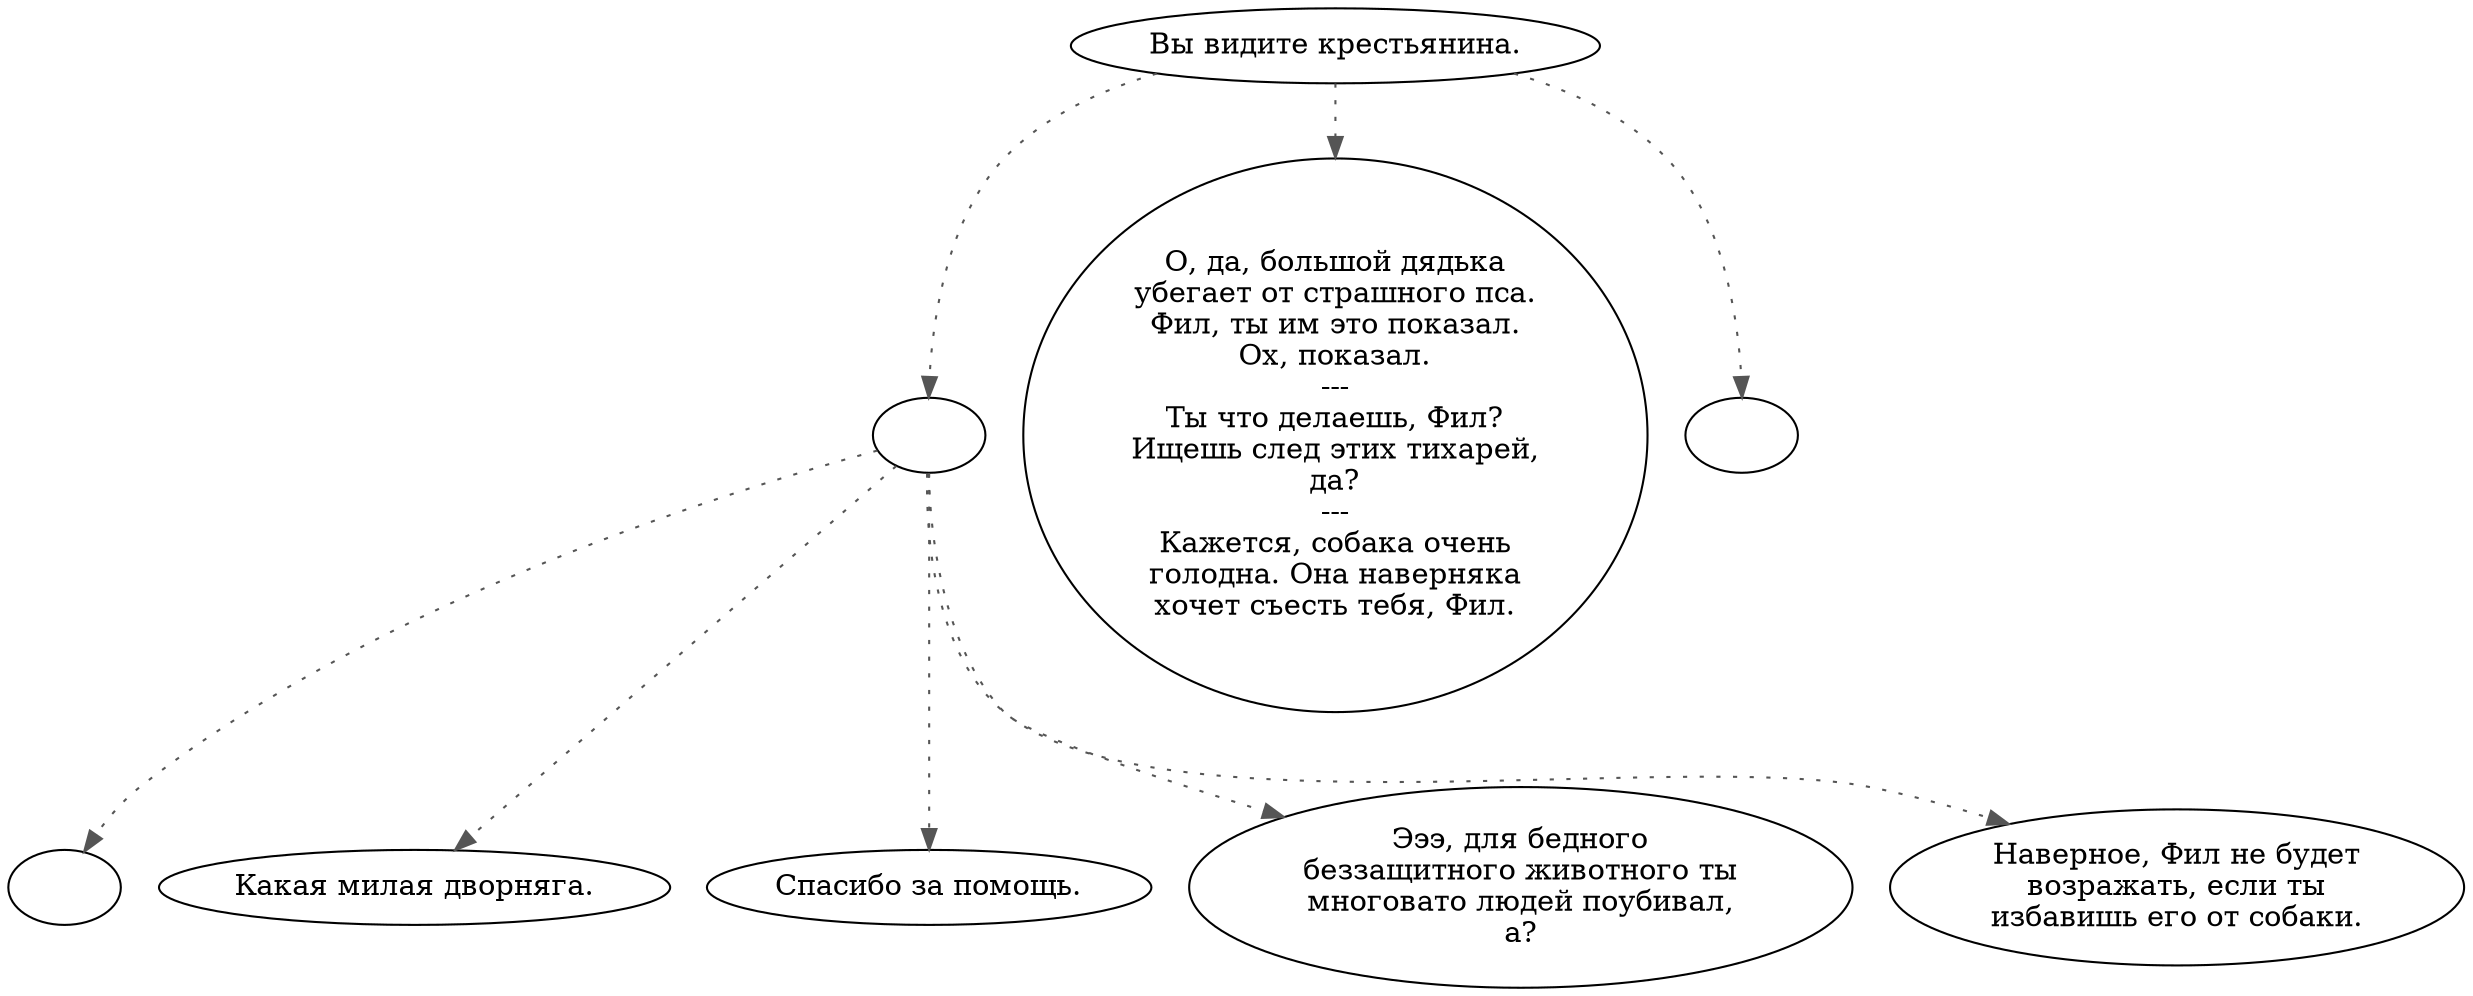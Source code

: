 digraph peasantd {
  "start" [style=filled       fillcolor="#FFFFFF"       color="#000000"]
  "start" -> "do_dialogue" [style=dotted color="#555555"]
  "start" -> "PeasantD00" [style=dotted color="#555555"]
  "start" -> "go_inside" [style=dotted color="#555555"]
  "start" [label="Вы видите крестьянина."]
  "do_dialogue" [style=filled       fillcolor="#FFFFFF"       color="#000000"]
  "do_dialogue" -> "weapon_check" [style=dotted color="#555555"]
  "do_dialogue" -> "PeasantD02" [style=dotted color="#555555"]
  "do_dialogue" -> "PeasantD04" [style=dotted color="#555555"]
  "do_dialogue" -> "PeasantD01" [style=dotted color="#555555"]
  "do_dialogue" -> "PeasantD03" [style=dotted color="#555555"]
  "do_dialogue" [label=""]
  "go_inside" [style=filled       fillcolor="#FFFFFF"       color="#000000"]
  "go_inside" [label=""]
  "weapon_check" [style=filled       fillcolor="#FFFFFF"       color="#000000"]
  "weapon_check" [label=""]
  "PeasantD00" [style=filled       fillcolor="#FFFFFF"       color="#000000"]
  "PeasantD00" [label="О, да, большой дядька\nубегает от страшного пса.\nФил, ты им это показал.\nОх, показал.\n---\nТы что делаешь, Фил?\nИщешь след этих тихарей,\nда?\n---\nКажется, собака очень\nголодна. Она наверняка\nхочет съесть тебя, Фил."]
  "PeasantD01" [style=filled       fillcolor="#FFFFFF"       color="#000000"]
  "PeasantD01" [label="Эээ, для бедного\nбеззащитного животного ты\nмноговато людей поубивал,\nа?"]
  "PeasantD02" [style=filled       fillcolor="#FFFFFF"       color="#000000"]
  "PeasantD02" [label="Какая милая дворняга."]
  "PeasantD03" [style=filled       fillcolor="#FFFFFF"       color="#000000"]
  "PeasantD03" [label="Наверное, Фил не будет\nвозражать, если ты\nизбавишь его от собаки."]
  "PeasantD04" [style=filled       fillcolor="#FFFFFF"       color="#000000"]
  "PeasantD04" [label="Спасибо за помощь."]
}